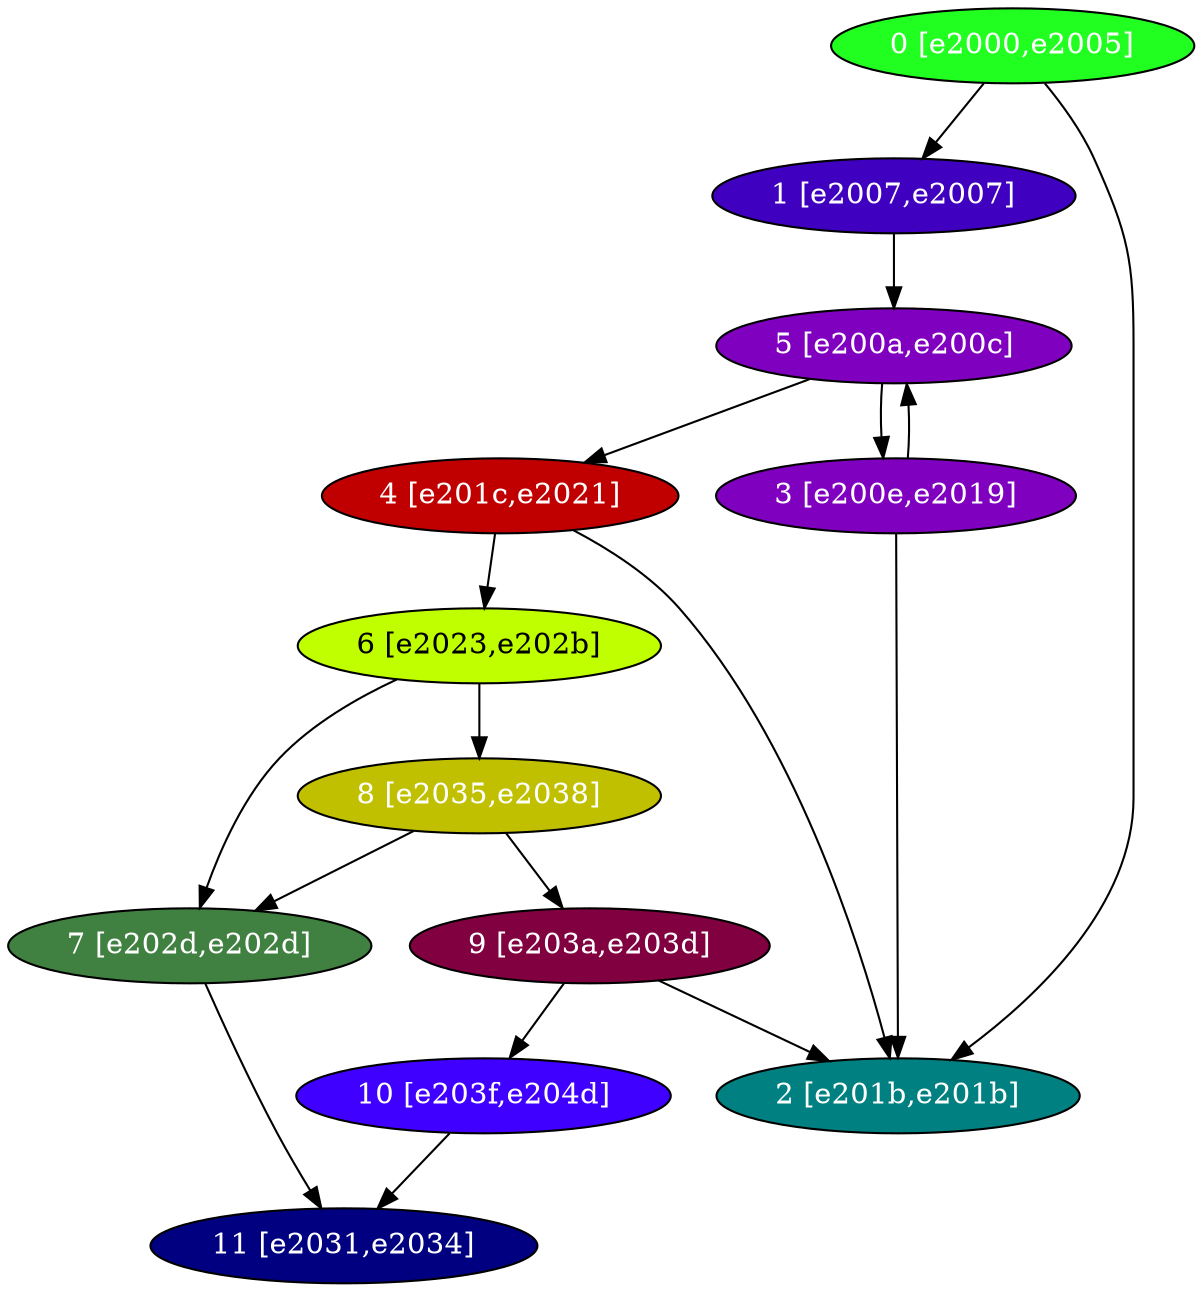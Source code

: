 diGraph libnss3{
	libnss3_0  [style=filled fillcolor="#20FF20" fontcolor="#ffffff" shape=oval label="0 [e2000,e2005]"]
	libnss3_1  [style=filled fillcolor="#4000C0" fontcolor="#ffffff" shape=oval label="1 [e2007,e2007]"]
	libnss3_2  [style=filled fillcolor="#008080" fontcolor="#ffffff" shape=oval label="2 [e201b,e201b]"]
	libnss3_3  [style=filled fillcolor="#8000C0" fontcolor="#ffffff" shape=oval label="3 [e200e,e2019]"]
	libnss3_4  [style=filled fillcolor="#C00000" fontcolor="#ffffff" shape=oval label="4 [e201c,e2021]"]
	libnss3_5  [style=filled fillcolor="#8000C0" fontcolor="#ffffff" shape=oval label="5 [e200a,e200c]"]
	libnss3_6  [style=filled fillcolor="#C0FF00" fontcolor="#000000" shape=oval label="6 [e2023,e202b]"]
	libnss3_7  [style=filled fillcolor="#408040" fontcolor="#ffffff" shape=oval label="7 [e202d,e202d]"]
	libnss3_8  [style=filled fillcolor="#C0C000" fontcolor="#ffffff" shape=oval label="8 [e2035,e2038]"]
	libnss3_9  [style=filled fillcolor="#800040" fontcolor="#ffffff" shape=oval label="9 [e203a,e203d]"]
	libnss3_a  [style=filled fillcolor="#4000FF" fontcolor="#ffffff" shape=oval label="10 [e203f,e204d]"]
	libnss3_b  [style=filled fillcolor="#000080" fontcolor="#ffffff" shape=oval label="11 [e2031,e2034]"]

	libnss3_0 -> libnss3_1
	libnss3_0 -> libnss3_2
	libnss3_1 -> libnss3_5
	libnss3_3 -> libnss3_2
	libnss3_3 -> libnss3_5
	libnss3_4 -> libnss3_2
	libnss3_4 -> libnss3_6
	libnss3_5 -> libnss3_3
	libnss3_5 -> libnss3_4
	libnss3_6 -> libnss3_7
	libnss3_6 -> libnss3_8
	libnss3_7 -> libnss3_b
	libnss3_8 -> libnss3_7
	libnss3_8 -> libnss3_9
	libnss3_9 -> libnss3_2
	libnss3_9 -> libnss3_a
	libnss3_a -> libnss3_b
}